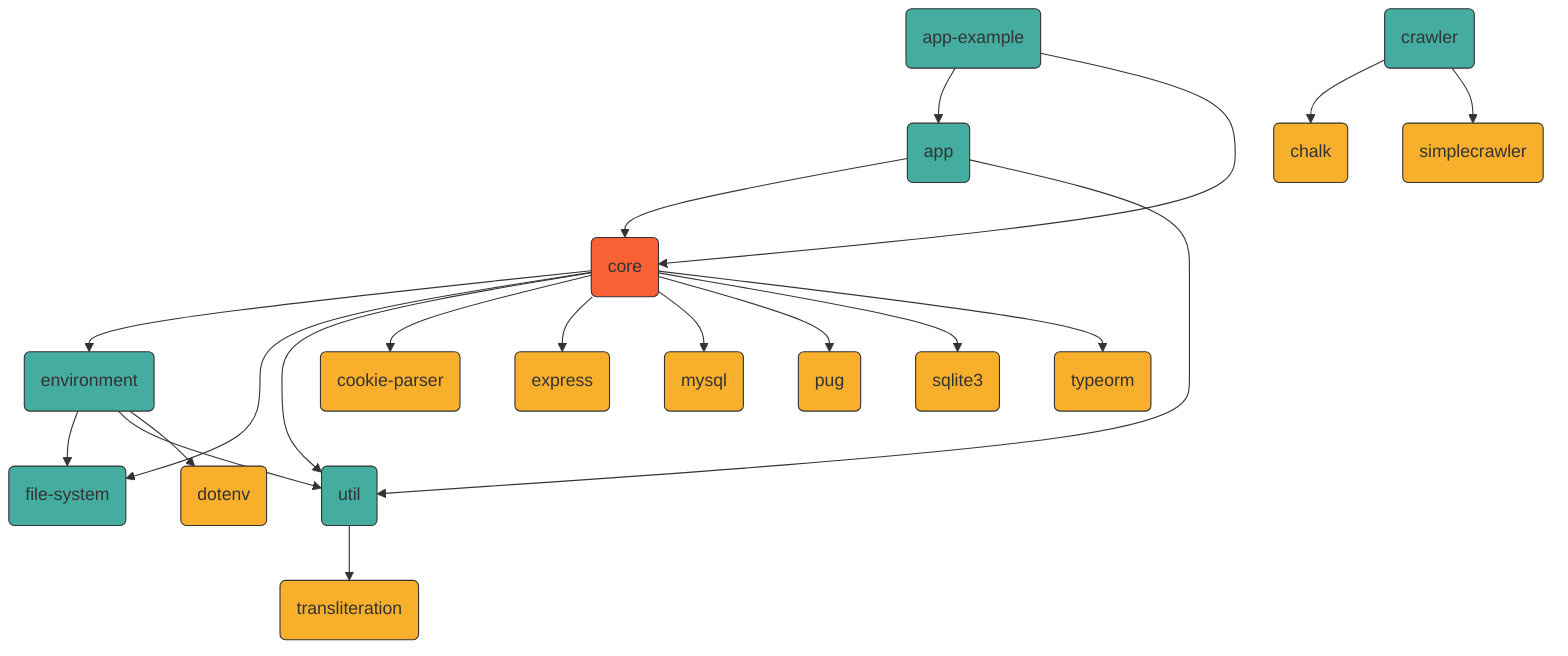 graph TD
    _vokus_app(app)
    style _vokus_app fill:#44AD9F,stroke:#333,stroke-width:1px
    _vokus_app-example(app-example)
    style _vokus_app-example fill:#44AD9F,stroke:#333,stroke-width:1px
    _vokus_core(core)
    style _vokus_core fill:#FA6135,stroke:#333,stroke-width:1px
    _vokus_crawler(crawler)
    style _vokus_crawler fill:#44AD9F,stroke:#333,stroke-width:1px
    _vokus_environment(environment)
    style _vokus_environment fill:#44AD9F,stroke:#333,stroke-width:1px
    _vokus_file-system(file-system)
    style _vokus_file-system fill:#44AD9F,stroke:#333,stroke-width:1px
    _vokus_util(util)
    style _vokus_util fill:#44AD9F,stroke:#333,stroke-width:1px
    _vokus_app --> _vokus_core
    _vokus_app --> _vokus_util
    _vokus_app-example --> _vokus_app
    _vokus_app-example --> _vokus_core
    _vokus_core --> _vokus_environment
    _vokus_core --> _vokus_file-system
    _vokus_core --> _vokus_util
    _vokus_core --> cookie-parser
    cookie-parser(cookie-parser)
    style cookie-parser fill:#F8AF2C,stroke:#333,stroke-width:1px
    _vokus_core --> express
    express(express)
    style express fill:#F8AF2C,stroke:#333,stroke-width:1px
    _vokus_core --> mysql
    mysql(mysql)
    style mysql fill:#F8AF2C,stroke:#333,stroke-width:1px
    _vokus_core --> pug
    pug(pug)
    style pug fill:#F8AF2C,stroke:#333,stroke-width:1px
    _vokus_core --> sqlite3
    sqlite3(sqlite3)
    style sqlite3 fill:#F8AF2C,stroke:#333,stroke-width:1px
    _vokus_core --> typeorm
    typeorm(typeorm)
    style typeorm fill:#F8AF2C,stroke:#333,stroke-width:1px
    _vokus_crawler --> chalk
    chalk(chalk)
    style chalk fill:#F8AF2C,stroke:#333,stroke-width:1px
    _vokus_crawler --> simplecrawler
    simplecrawler(simplecrawler)
    style simplecrawler fill:#F8AF2C,stroke:#333,stroke-width:1px
    _vokus_environment --> _vokus_file-system
    _vokus_environment --> _vokus_util
    _vokus_environment --> dotenv
    dotenv(dotenv)
    style dotenv fill:#F8AF2C,stroke:#333,stroke-width:1px
    _vokus_util --> transliteration
    transliteration(transliteration)
    style transliteration fill:#F8AF2C,stroke:#333,stroke-width:1px